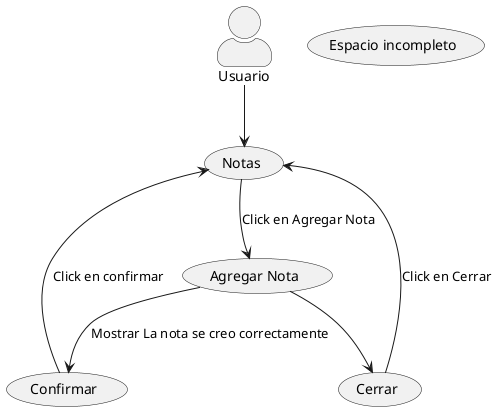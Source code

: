 @startuml CasosDeUso
skinparam actorStyle awesome

:Usuario: as usuario 
(Notas) as notas
(Agregar Nota) as an
(Confirmar) as con
(Cerrar) as cerr
(Espacio incompleto) as ei

notas--> an :Click en Agregar Nota
an --> con : Mostrar La nota se creo correctamente 
con --> notas :Click en confirmar
an --> cerr
cerr --> notas :Click en Cerrar
usuario --> notas



@enduml

